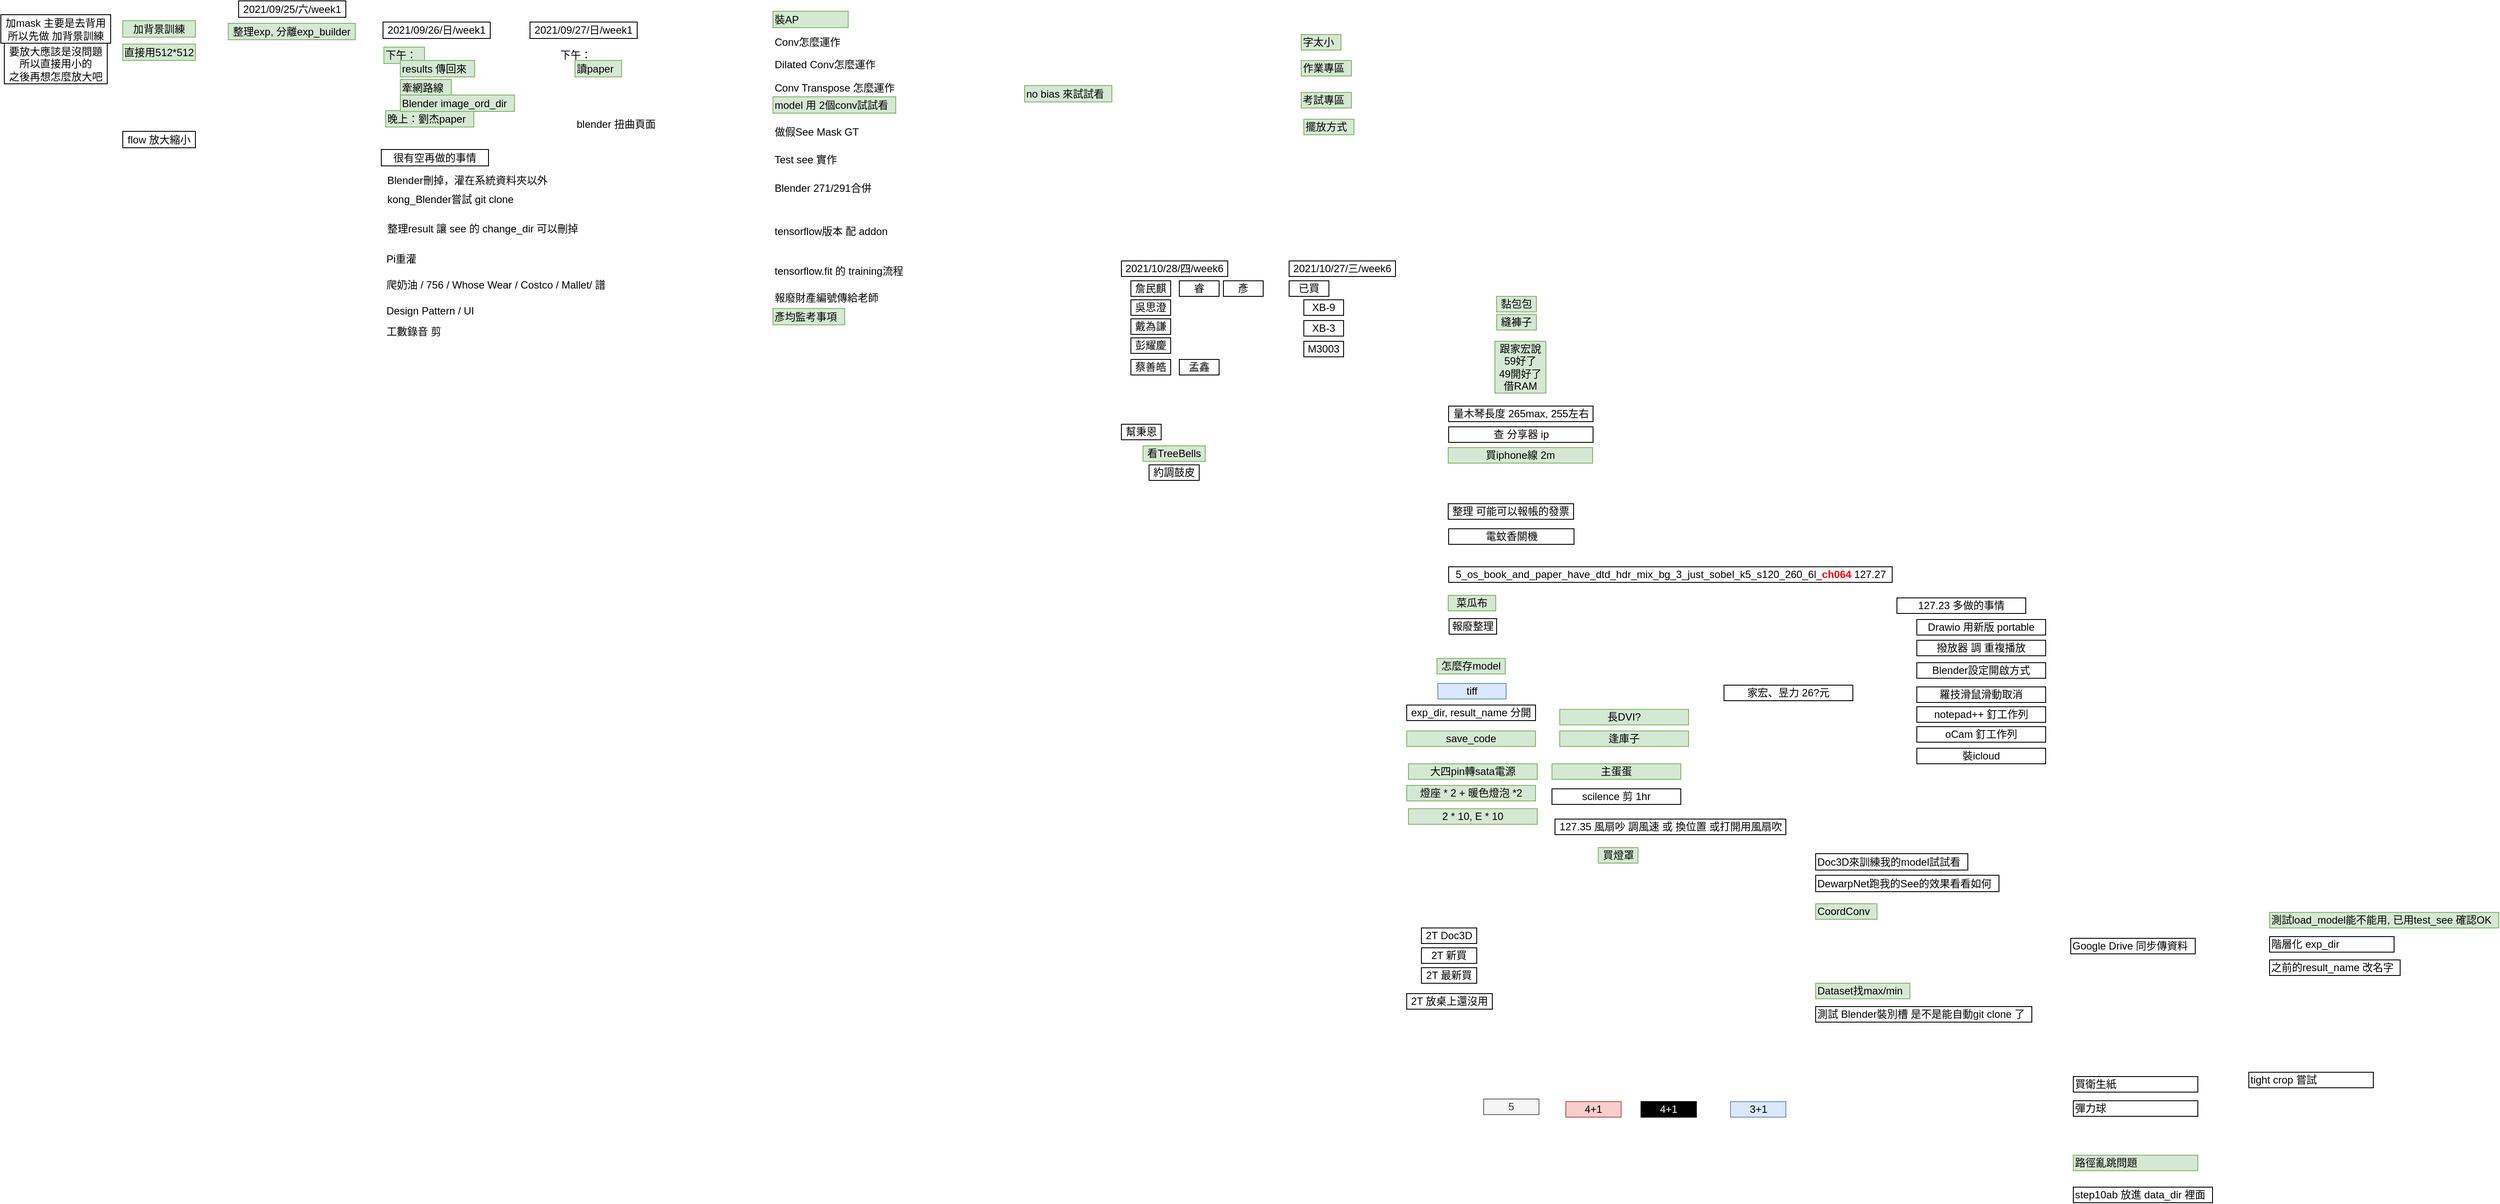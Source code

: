 <mxfile version="15.4.0" type="device"><diagram id="uDpxxkspIteosalT3DO5" name="第1頁"><mxGraphModel dx="1086" dy="806" grid="0" gridSize="1" guides="1" tooltips="1" connect="1" arrows="1" fold="1" page="1" pageScale="1" pageWidth="827" pageHeight="1169" math="0" shadow="0"><root><mxCell id="0"/><mxCell id="1" parent="0"/><mxCell id="Za3MNvNCFRPRlyvjwcOU-1" value="flow 放大縮小" style="rounded=0;whiteSpace=wrap;html=1;" parent="1" vertex="1"><mxGeometry x="340" y="390" width="84" height="19" as="geometry"/></mxCell><mxCell id="Za3MNvNCFRPRlyvjwcOU-2" value="加背景訓練" style="rounded=0;whiteSpace=wrap;html=1;fillColor=#d5e8d4;strokeColor=#82b366;" parent="1" vertex="1"><mxGeometry x="340" y="262" width="84" height="19" as="geometry"/></mxCell><mxCell id="Za3MNvNCFRPRlyvjwcOU-3" value="直接用512*512" style="rounded=0;whiteSpace=wrap;html=1;fillColor=#d5e8d4;strokeColor=#82b366;" parent="1" vertex="1"><mxGeometry x="340" y="289" width="84" height="19" as="geometry"/></mxCell><mxCell id="Za3MNvNCFRPRlyvjwcOU-4" value="加mask 主要是去背用&lt;br&gt;所以先做 加背景訓練" style="rounded=0;whiteSpace=wrap;html=1;" parent="1" vertex="1"><mxGeometry x="199" y="255" width="127" height="33" as="geometry"/></mxCell><mxCell id="Za3MNvNCFRPRlyvjwcOU-5" value="要放大應該是沒問題&lt;br&gt;所以直接用小的&lt;br&gt;之後再想怎麼放大吧" style="rounded=0;whiteSpace=wrap;html=1;" parent="1" vertex="1"><mxGeometry x="203" y="288" width="119" height="47" as="geometry"/></mxCell><mxCell id="7-UM8-9DbwGqeUvCle2g-1" value="整理exp, 分離exp_builder" style="rounded=0;whiteSpace=wrap;html=1;fillColor=#d5e8d4;strokeColor=#82b366;" parent="1" vertex="1"><mxGeometry x="462" y="265" width="147" height="19" as="geometry"/></mxCell><mxCell id="YjZ_832kcg7ZtgB7gZkG-1" value="下午：" style="rounded=0;whiteSpace=wrap;html=1;align=left;strokeColor=#82b366;fillColor=#d5e8d4;" parent="1" vertex="1"><mxGeometry x="642" y="292.5" width="47" height="19" as="geometry"/></mxCell><mxCell id="YjZ_832kcg7ZtgB7gZkG-6" value="晚上：劉杰paper" style="rounded=0;whiteSpace=wrap;html=1;align=left;strokeColor=#82b366;fillColor=#d5e8d4;" parent="1" vertex="1"><mxGeometry x="644" y="366" width="102" height="19" as="geometry"/></mxCell><mxCell id="YjZ_832kcg7ZtgB7gZkG-8" value="2021/09/26/日/week1" style="rounded=0;whiteSpace=wrap;html=1;" parent="1" vertex="1"><mxGeometry x="641" y="263.5" width="124" height="19" as="geometry"/></mxCell><mxCell id="YjZ_832kcg7ZtgB7gZkG-10" value="2021/09/25/六/week1" style="rounded=0;whiteSpace=wrap;html=1;" parent="1" vertex="1"><mxGeometry x="474" y="239" width="124" height="19" as="geometry"/></mxCell><mxCell id="YjZ_832kcg7ZtgB7gZkG-12" value="results 傳回來" style="rounded=0;whiteSpace=wrap;html=1;align=left;strokeColor=#82b366;fillColor=#d5e8d4;" parent="1" vertex="1"><mxGeometry x="661" y="308" width="86" height="19" as="geometry"/></mxCell><mxCell id="YjZ_832kcg7ZtgB7gZkG-13" value="牽網路線" style="rounded=0;whiteSpace=wrap;html=1;align=left;strokeColor=#82b366;fillColor=#d5e8d4;" parent="1" vertex="1"><mxGeometry x="661" y="330" width="59" height="19" as="geometry"/></mxCell><mxCell id="YjZ_832kcg7ZtgB7gZkG-15" value="Blender image_ord_dir&lt;br&gt;" style="rounded=0;whiteSpace=wrap;html=1;align=left;strokeColor=#82b366;fillColor=#d5e8d4;" parent="1" vertex="1"><mxGeometry x="661" y="348" width="132" height="19" as="geometry"/></mxCell><mxCell id="8y5G4Q48BDgz61esXcCY-1" value="很有空再做的事情" style="rounded=0;whiteSpace=wrap;html=1;" parent="1" vertex="1"><mxGeometry x="639" y="411" width="124" height="19" as="geometry"/></mxCell><mxCell id="8y5G4Q48BDgz61esXcCY-2" value="Blender刪掉，灌在系統資料夾以外" style="rounded=0;whiteSpace=wrap;html=1;align=left;strokeColor=none;fillColor=none;" parent="1" vertex="1"><mxGeometry x="644" y="437" width="196" height="19" as="geometry"/></mxCell><mxCell id="8y5G4Q48BDgz61esXcCY-3" value="kong_Blender嘗試 git clone" style="rounded=0;whiteSpace=wrap;html=1;align=left;strokeColor=none;fillColor=none;" parent="1" vertex="1"><mxGeometry x="644" y="459" width="196" height="19" as="geometry"/></mxCell><mxCell id="8y5G4Q48BDgz61esXcCY-5" value="下午：" style="rounded=0;whiteSpace=wrap;html=1;align=left;strokeColor=none;fillColor=none;" parent="1" vertex="1"><mxGeometry x="844" y="292.5" width="47" height="19" as="geometry"/></mxCell><mxCell id="8y5G4Q48BDgz61esXcCY-7" value="2021/09/27/日/week1" style="rounded=0;whiteSpace=wrap;html=1;" parent="1" vertex="1"><mxGeometry x="811" y="263.5" width="124" height="19" as="geometry"/></mxCell><mxCell id="8y5G4Q48BDgz61esXcCY-8" value="讀paper" style="rounded=0;whiteSpace=wrap;html=1;align=left;strokeColor=#82b366;fillColor=#d5e8d4;" parent="1" vertex="1"><mxGeometry x="863" y="308" width="54" height="19" as="geometry"/></mxCell><mxCell id="hG3QWL95dXc5_kRR5VCE-1" value="整理result 讓 see 的 change_dir 可以刪掉" style="rounded=0;whiteSpace=wrap;html=1;align=left;strokeColor=none;fillColor=none;" parent="1" vertex="1"><mxGeometry x="644" y="493" width="232" height="19" as="geometry"/></mxCell><mxCell id="hG3QWL95dXc5_kRR5VCE-2" value="blender 扭曲頁面" style="rounded=0;whiteSpace=wrap;html=1;align=left;strokeColor=none;fillColor=none;" parent="1" vertex="1"><mxGeometry x="863" y="372" width="102" height="19" as="geometry"/></mxCell><mxCell id="-szhbY_fVIkYuJmN7N0B-1" value="model 用 2個conv試試看" style="rounded=0;whiteSpace=wrap;html=1;align=left;strokeColor=#82b366;fillColor=#d5e8d4;" parent="1" vertex="1"><mxGeometry x="1092" y="350" width="142" height="19" as="geometry"/></mxCell><mxCell id="-szhbY_fVIkYuJmN7N0B-2" value="Pi重灌" style="rounded=0;whiteSpace=wrap;html=1;align=left;strokeColor=none;fillColor=none;" parent="1" vertex="1"><mxGeometry x="643" y="528" width="46" height="19" as="geometry"/></mxCell><mxCell id="-szhbY_fVIkYuJmN7N0B-3" value="爬奶油 / 756 / Whose Wear / Costco / Mallet/ 譜" style="rounded=0;whiteSpace=wrap;html=1;align=left;strokeColor=none;fillColor=none;" parent="1" vertex="1"><mxGeometry x="643" y="558" width="264" height="19" as="geometry"/></mxCell><mxCell id="-szhbY_fVIkYuJmN7N0B-4" value="Design Pattern / UI&amp;nbsp;" style="rounded=0;whiteSpace=wrap;html=1;align=left;strokeColor=none;fillColor=none;" parent="1" vertex="1"><mxGeometry x="643" y="588" width="264" height="19" as="geometry"/></mxCell><mxCell id="-szhbY_fVIkYuJmN7N0B-5" value="工數錄音 剪" style="rounded=0;whiteSpace=wrap;html=1;align=left;strokeColor=none;fillColor=none;" parent="1" vertex="1"><mxGeometry x="643" y="612" width="264" height="19" as="geometry"/></mxCell><mxCell id="-szhbY_fVIkYuJmN7N0B-6" value="Conv怎麼運作" style="rounded=0;whiteSpace=wrap;html=1;align=left;strokeColor=none;fillColor=none;" parent="1" vertex="1"><mxGeometry x="1092" y="277" width="87" height="19" as="geometry"/></mxCell><mxCell id="-szhbY_fVIkYuJmN7N0B-7" value="Dilated Conv怎麼運作" style="rounded=0;whiteSpace=wrap;html=1;align=left;strokeColor=none;fillColor=none;" parent="1" vertex="1"><mxGeometry x="1092" y="303" width="128" height="19" as="geometry"/></mxCell><mxCell id="-szhbY_fVIkYuJmN7N0B-9" value="Conv Transpose 怎麼運作" style="rounded=0;whiteSpace=wrap;html=1;align=left;strokeColor=none;fillColor=none;" parent="1" vertex="1"><mxGeometry x="1092" y="330" width="150" height="19" as="geometry"/></mxCell><mxCell id="-szhbY_fVIkYuJmN7N0B-11" value="做假See Mask GT" style="rounded=0;whiteSpace=wrap;html=1;align=left;strokeColor=none;fillColor=none;" parent="1" vertex="1"><mxGeometry x="1092" y="381" width="108" height="19" as="geometry"/></mxCell><mxCell id="-szhbY_fVIkYuJmN7N0B-12" value="Test see 實作" style="rounded=0;whiteSpace=wrap;html=1;align=left;strokeColor=none;fillColor=none;" parent="1" vertex="1"><mxGeometry x="1092" y="413" width="83" height="19" as="geometry"/></mxCell><mxCell id="-szhbY_fVIkYuJmN7N0B-13" value="Blender 271/291合併" style="rounded=0;whiteSpace=wrap;html=1;align=left;strokeColor=none;fillColor=none;" parent="1" vertex="1"><mxGeometry x="1092" y="446" width="123" height="19" as="geometry"/></mxCell><mxCell id="-szhbY_fVIkYuJmN7N0B-14" value="tensorflow版本 配 addon" style="rounded=0;whiteSpace=wrap;html=1;align=left;strokeColor=none;fillColor=none;" parent="1" vertex="1"><mxGeometry x="1092" y="496" width="142" height="19" as="geometry"/></mxCell><mxCell id="-szhbY_fVIkYuJmN7N0B-16" value="tensorflow.fit 的 training流程" style="rounded=0;whiteSpace=wrap;html=1;align=left;strokeColor=none;fillColor=none;" parent="1" vertex="1"><mxGeometry x="1092" y="542" width="160" height="19" as="geometry"/></mxCell><mxCell id="-szhbY_fVIkYuJmN7N0B-18" value="報廢財產編號傳給老師" style="rounded=0;whiteSpace=wrap;html=1;align=left;strokeColor=none;fillColor=none;" parent="1" vertex="1"><mxGeometry x="1092" y="573" width="131" height="19" as="geometry"/></mxCell><mxCell id="-szhbY_fVIkYuJmN7N0B-19" value="彥均監考事項" style="rounded=0;whiteSpace=wrap;html=1;align=left;strokeColor=#82b366;fillColor=#d5e8d4;strokeWidth=1;" parent="1" vertex="1"><mxGeometry x="1092" y="595" width="83" height="19" as="geometry"/></mxCell><mxCell id="-szhbY_fVIkYuJmN7N0B-21" value="DewarpNet跑我的See的效果看看如何" style="rounded=0;whiteSpace=wrap;html=1;align=left;" parent="1" vertex="1"><mxGeometry x="2298" y="1251" width="212" height="19" as="geometry"/></mxCell><mxCell id="-szhbY_fVIkYuJmN7N0B-22" value="Doc3D來訓練我的model試試看" style="rounded=0;whiteSpace=wrap;html=1;align=left;" parent="1" vertex="1"><mxGeometry x="2298" y="1226" width="176" height="19" as="geometry"/></mxCell><mxCell id="-szhbY_fVIkYuJmN7N0B-23" value="no bias 來試試看" style="rounded=0;whiteSpace=wrap;html=1;align=left;strokeColor=#82b366;fillColor=#d5e8d4;" parent="1" vertex="1"><mxGeometry x="1383" y="337" width="101" height="19" as="geometry"/></mxCell><mxCell id="-szhbY_fVIkYuJmN7N0B-24" value="裝AP" style="rounded=0;whiteSpace=wrap;html=1;align=left;strokeColor=#82b366;fillColor=#d5e8d4;" parent="1" vertex="1"><mxGeometry x="1092" y="251" width="87" height="19" as="geometry"/></mxCell><mxCell id="-szhbY_fVIkYuJmN7N0B-25" value="字太小" style="rounded=0;whiteSpace=wrap;html=1;align=left;strokeColor=#82b366;fillColor=#d5e8d4;" parent="1" vertex="1"><mxGeometry x="1703" y="278" width="46" height="18" as="geometry"/></mxCell><mxCell id="-szhbY_fVIkYuJmN7N0B-26" value="作業專區&lt;br&gt;" style="rounded=0;whiteSpace=wrap;html=1;align=left;strokeColor=#82b366;fillColor=#d5e8d4;" parent="1" vertex="1"><mxGeometry x="1703" y="308" width="58" height="18" as="geometry"/></mxCell><mxCell id="-szhbY_fVIkYuJmN7N0B-27" value="考試專區" style="rounded=0;whiteSpace=wrap;html=1;align=left;strokeColor=#82b366;fillColor=#d5e8d4;" parent="1" vertex="1"><mxGeometry x="1703" y="345" width="58" height="18" as="geometry"/></mxCell><mxCell id="-szhbY_fVIkYuJmN7N0B-28" value="擺放方式" style="rounded=0;whiteSpace=wrap;html=1;align=left;strokeColor=#82b366;fillColor=#d5e8d4;" parent="1" vertex="1"><mxGeometry x="1706" y="376" width="58" height="18" as="geometry"/></mxCell><mxCell id="I0VZ1-hL09WGgIWcwjWX-1" value="吳思澄" style="rounded=0;whiteSpace=wrap;html=1;" parent="1" vertex="1"><mxGeometry x="1506" y="585" width="46" height="18" as="geometry"/></mxCell><mxCell id="I0VZ1-hL09WGgIWcwjWX-2" value="詹民麒" style="rounded=0;whiteSpace=wrap;html=1;" parent="1" vertex="1"><mxGeometry x="1506" y="563" width="46" height="18" as="geometry"/></mxCell><mxCell id="I0VZ1-hL09WGgIWcwjWX-3" value="戴為謙" style="rounded=0;whiteSpace=wrap;html=1;" parent="1" vertex="1"><mxGeometry x="1506" y="607" width="46" height="18" as="geometry"/></mxCell><mxCell id="I0VZ1-hL09WGgIWcwjWX-4" value="彭耀慶" style="rounded=0;whiteSpace=wrap;html=1;" parent="1" vertex="1"><mxGeometry x="1506" y="629" width="46" height="18" as="geometry"/></mxCell><mxCell id="I0VZ1-hL09WGgIWcwjWX-5" value="2021/10/28/四/week6" style="rounded=0;whiteSpace=wrap;html=1;" parent="1" vertex="1"><mxGeometry x="1495" y="540" width="123" height="18" as="geometry"/></mxCell><mxCell id="I0VZ1-hL09WGgIWcwjWX-6" value="2021/10/27/三/week6" style="rounded=0;whiteSpace=wrap;html=1;" parent="1" vertex="1"><mxGeometry x="1689" y="540" width="123" height="18" as="geometry"/></mxCell><mxCell id="I0VZ1-hL09WGgIWcwjWX-7" value="XB-9" style="rounded=0;whiteSpace=wrap;html=1;" parent="1" vertex="1"><mxGeometry x="1706" y="585" width="46" height="18" as="geometry"/></mxCell><mxCell id="I0VZ1-hL09WGgIWcwjWX-8" value="XB-3" style="rounded=0;whiteSpace=wrap;html=1;" parent="1" vertex="1"><mxGeometry x="1706" y="609" width="46" height="18" as="geometry"/></mxCell><mxCell id="I0VZ1-hL09WGgIWcwjWX-9" value="M3003" style="rounded=0;whiteSpace=wrap;html=1;" parent="1" vertex="1"><mxGeometry x="1706" y="633" width="46" height="18" as="geometry"/></mxCell><mxCell id="I0VZ1-hL09WGgIWcwjWX-10" value="已買" style="rounded=0;whiteSpace=wrap;html=1;" parent="1" vertex="1"><mxGeometry x="1689" y="563" width="46" height="18" as="geometry"/></mxCell><mxCell id="I0VZ1-hL09WGgIWcwjWX-11" value="看TreeBells" style="rounded=0;whiteSpace=wrap;html=1;fillColor=#d5e8d4;strokeColor=#82b366;" parent="1" vertex="1"><mxGeometry x="1520" y="754" width="72" height="18" as="geometry"/></mxCell><mxCell id="I0VZ1-hL09WGgIWcwjWX-12" value="約調鼓皮" style="rounded=0;whiteSpace=wrap;html=1;" parent="1" vertex="1"><mxGeometry x="1527" y="776" width="58" height="18" as="geometry"/></mxCell><mxCell id="I0VZ1-hL09WGgIWcwjWX-13" value="幫秉恩" style="rounded=0;whiteSpace=wrap;html=1;" parent="1" vertex="1"><mxGeometry x="1495" y="729" width="46" height="18" as="geometry"/></mxCell><mxCell id="fPGKfaNQE9V1lWTOlZ2O-1" value="黏包包" style="rounded=0;whiteSpace=wrap;html=1;fillColor=#d5e8d4;strokeColor=#82b366;" parent="1" vertex="1"><mxGeometry x="1929" y="581" width="46" height="18" as="geometry"/></mxCell><mxCell id="fPGKfaNQE9V1lWTOlZ2O-2" value="縫褲子" style="rounded=0;whiteSpace=wrap;html=1;fillColor=#d5e8d4;strokeColor=#82b366;" parent="1" vertex="1"><mxGeometry x="1929" y="602" width="46" height="18" as="geometry"/></mxCell><mxCell id="fPGKfaNQE9V1lWTOlZ2O-3" value="跟家宏說&lt;br&gt;59好了&lt;br&gt;49開好了&lt;br&gt;借RAM" style="rounded=0;whiteSpace=wrap;html=1;fillColor=#d5e8d4;strokeColor=#82b366;" parent="1" vertex="1"><mxGeometry x="1927" y="633" width="59" height="60" as="geometry"/></mxCell><mxCell id="fPGKfaNQE9V1lWTOlZ2O-4" value="量木琴長度 265max, 255左右" style="rounded=0;whiteSpace=wrap;html=1;" parent="1" vertex="1"><mxGeometry x="1873.5" y="708" width="167" height="18" as="geometry"/></mxCell><mxCell id="fPGKfaNQE9V1lWTOlZ2O-5" value="查 分享器 ip" style="rounded=0;whiteSpace=wrap;html=1;" parent="1" vertex="1"><mxGeometry x="1873.5" y="732" width="167" height="18" as="geometry"/></mxCell><mxCell id="fPGKfaNQE9V1lWTOlZ2O-6" value="買iphone線 2m" style="rounded=0;whiteSpace=wrap;html=1;fillColor=#d5e8d4;strokeColor=#82b366;" parent="1" vertex="1"><mxGeometry x="1873" y="756" width="167" height="18" as="geometry"/></mxCell><mxCell id="QEmrz3CY0vpgoNMgtdOE-1" value="5_os_book_and_paper_have_dtd_hdr_mix_bg_3_just_sobel_k5_s120_260_6l_&lt;b&gt;&lt;font color=&quot;#ff0000&quot;&gt;ch064&lt;/font&gt;&lt;/b&gt; 127.27" style="rounded=0;whiteSpace=wrap;html=1;" parent="1" vertex="1"><mxGeometry x="1873.5" y="894" width="513" height="18" as="geometry"/></mxCell><mxCell id="QEmrz3CY0vpgoNMgtdOE-2" value="整理 可能可以報帳的發票" style="rounded=0;whiteSpace=wrap;html=1;" parent="1" vertex="1"><mxGeometry x="1873" y="821" width="145" height="18" as="geometry"/></mxCell><mxCell id="QEmrz3CY0vpgoNMgtdOE-3" value="電蚊香關機" style="rounded=0;whiteSpace=wrap;html=1;" parent="1" vertex="1"><mxGeometry x="1873.5" y="850" width="145" height="18" as="geometry"/></mxCell><mxCell id="Bo6K6HLFb34cklaW_hLP-1" value="蔡善皓" style="rounded=0;whiteSpace=wrap;html=1;" parent="1" vertex="1"><mxGeometry x="1506" y="654" width="46" height="18" as="geometry"/></mxCell><mxCell id="_4C3WFZaETXj_j84obfW-1" value="睿" style="rounded=0;whiteSpace=wrap;html=1;" parent="1" vertex="1"><mxGeometry x="1562" y="563" width="46" height="18" as="geometry"/></mxCell><mxCell id="_4C3WFZaETXj_j84obfW-2" value="孟鑫" style="rounded=0;whiteSpace=wrap;html=1;" parent="1" vertex="1"><mxGeometry x="1562" y="654" width="46" height="18" as="geometry"/></mxCell><mxCell id="XqHQxLnustpTSt6_s6o5-1" value="彥" style="rounded=0;whiteSpace=wrap;html=1;" parent="1" vertex="1"><mxGeometry x="1613" y="563" width="46" height="18" as="geometry"/></mxCell><mxCell id="dCTGMyUfsefNcdr5QJaF-1" value="菜瓜布" style="rounded=0;whiteSpace=wrap;html=1;fillColor=#d5e8d4;strokeColor=#82b366;" parent="1" vertex="1"><mxGeometry x="1873" y="927" width="55" height="18" as="geometry"/></mxCell><mxCell id="dCTGMyUfsefNcdr5QJaF-2" value="報廢整理" style="rounded=0;whiteSpace=wrap;html=1;" parent="1" vertex="1"><mxGeometry x="1874" y="954" width="55" height="18" as="geometry"/></mxCell><mxCell id="vY2FCdi__bd9QW5V62NL-1" value="怎麼存model" style="rounded=0;whiteSpace=wrap;html=1;fillColor=#d5e8d4;strokeColor=#82b366;" parent="1" vertex="1"><mxGeometry x="1860" y="1000" width="79" height="18" as="geometry"/></mxCell><mxCell id="dOgCvy92DnJN87wMGasZ-1" value="tiff" style="rounded=0;whiteSpace=wrap;html=1;fillColor=#dae8fc;strokeColor=#6c8ebf;" parent="1" vertex="1"><mxGeometry x="1861" y="1029" width="79" height="18" as="geometry"/></mxCell><mxCell id="dOgCvy92DnJN87wMGasZ-3" value="exp_dir, result_name 分開" style="rounded=0;whiteSpace=wrap;html=1;" parent="1" vertex="1"><mxGeometry x="1825" y="1054" width="149" height="18" as="geometry"/></mxCell><mxCell id="iKpveveqbpTPSAL2ZMRT-1" value="save_code" style="rounded=0;whiteSpace=wrap;html=1;fillColor=#d5e8d4;strokeColor=#82b366;" parent="1" vertex="1"><mxGeometry x="1825" y="1084" width="149" height="18" as="geometry"/></mxCell><mxCell id="LdQAi6jqKxuk1QBLoYY1-1" value="逢庫子" style="rounded=0;whiteSpace=wrap;html=1;fillColor=#d5e8d4;strokeColor=#82b366;" parent="1" vertex="1"><mxGeometry x="2002" y="1084" width="149" height="18" as="geometry"/></mxCell><mxCell id="xPXvLTB6MifNpNU-22o_-1" value="長DVI?" style="rounded=0;whiteSpace=wrap;html=1;fillColor=#d5e8d4;strokeColor=#82b366;" parent="1" vertex="1"><mxGeometry x="2002" y="1059" width="149" height="18" as="geometry"/></mxCell><mxCell id="TrfbtWyXk30ZJxiYt_8p-2" value="大四pin轉sata電源" style="rounded=0;whiteSpace=wrap;html=1;fillColor=#d5e8d4;strokeColor=#82b366;" parent="1" vertex="1"><mxGeometry x="1827" y="1122" width="149" height="18" as="geometry"/></mxCell><mxCell id="q8HTu3Boev2juC1MxxVq-1" value="燈座 * 2 + 暖色燈泡 *2" style="rounded=0;whiteSpace=wrap;html=1;fillColor=#d5e8d4;strokeColor=#82b366;" parent="1" vertex="1"><mxGeometry x="1825" y="1147" width="149" height="18" as="geometry"/></mxCell><mxCell id="q8HTu3Boev2juC1MxxVq-2" value="2 * 10, E * 10" style="rounded=0;whiteSpace=wrap;html=1;fillColor=#d5e8d4;strokeColor=#82b366;" parent="1" vertex="1"><mxGeometry x="1827" y="1174" width="149" height="18" as="geometry"/></mxCell><mxCell id="tsexRQnn-749T9InPbCh-2" value="主蛋蛋" style="rounded=0;whiteSpace=wrap;html=1;fillColor=#d5e8d4;strokeColor=#82b366;" parent="1" vertex="1"><mxGeometry x="1993" y="1122" width="149" height="18" as="geometry"/></mxCell><mxCell id="tsexRQnn-749T9InPbCh-4" value="scilence 剪 1hr" style="rounded=0;whiteSpace=wrap;html=1;" parent="1" vertex="1"><mxGeometry x="1993" y="1151" width="149" height="18" as="geometry"/></mxCell><mxCell id="tsexRQnn-749T9InPbCh-5" value="家宏、昱力 26?元" style="rounded=0;whiteSpace=wrap;html=1;" parent="1" vertex="1"><mxGeometry x="2192" y="1031" width="149" height="18" as="geometry"/></mxCell><mxCell id="tsexRQnn-749T9InPbCh-6" value="127.23 多做的事情" style="rounded=0;whiteSpace=wrap;html=1;" parent="1" vertex="1"><mxGeometry x="2392" y="930" width="149" height="18" as="geometry"/></mxCell><mxCell id="tsexRQnn-749T9InPbCh-7" value="Drawio 用新版 portable" style="rounded=0;whiteSpace=wrap;html=1;" parent="1" vertex="1"><mxGeometry x="2415" y="955" width="149" height="18" as="geometry"/></mxCell><mxCell id="ZOMazHKIba1eb9m_Hxli-1" value="127.35 風扇吵 調風速 或 換位置 或打開用風扇吹" style="rounded=0;whiteSpace=wrap;html=1;" parent="1" vertex="1"><mxGeometry x="1996.5" y="1186" width="267" height="18" as="geometry"/></mxCell><mxCell id="ZOMazHKIba1eb9m_Hxli-2" value="買燈罩" style="rounded=0;whiteSpace=wrap;html=1;fillColor=#d5e8d4;strokeColor=#82b366;" parent="1" vertex="1"><mxGeometry x="2046.5" y="1219" width="46" height="18" as="geometry"/></mxCell><mxCell id="ZOMazHKIba1eb9m_Hxli-3" value="撥放器 調 重複播放" style="rounded=0;whiteSpace=wrap;html=1;" parent="1" vertex="1"><mxGeometry x="2415" y="979" width="149" height="18" as="geometry"/></mxCell><mxCell id="ZOMazHKIba1eb9m_Hxli-4" value="2T Doc3D" style="rounded=0;whiteSpace=wrap;html=1;" parent="1" vertex="1"><mxGeometry x="1842" y="1312" width="64" height="18" as="geometry"/></mxCell><mxCell id="ZOMazHKIba1eb9m_Hxli-5" value="2T 新買" style="rounded=0;whiteSpace=wrap;html=1;" parent="1" vertex="1"><mxGeometry x="1842" y="1335" width="64" height="18" as="geometry"/></mxCell><mxCell id="ZOMazHKIba1eb9m_Hxli-6" value="2T 最新買" style="rounded=0;whiteSpace=wrap;html=1;" parent="1" vertex="1"><mxGeometry x="1842" y="1358" width="64" height="18" as="geometry"/></mxCell><mxCell id="ZOMazHKIba1eb9m_Hxli-7" value="2T 放桌上還沒用&lt;br&gt;" style="rounded=0;whiteSpace=wrap;html=1;" parent="1" vertex="1"><mxGeometry x="1825" y="1388" width="99" height="18" as="geometry"/></mxCell><mxCell id="ZOMazHKIba1eb9m_Hxli-8" value="5" style="rounded=0;whiteSpace=wrap;html=1;fillColor=#f5f5f5;strokeColor=#666666;fontColor=#333333;" parent="1" vertex="1"><mxGeometry x="1914" y="1510" width="64" height="18" as="geometry"/></mxCell><mxCell id="ZOMazHKIba1eb9m_Hxli-9" value="4+1" style="rounded=0;whiteSpace=wrap;html=1;fillColor=#f8cecc;strokeColor=#b85450;" parent="1" vertex="1"><mxGeometry x="2009" y="1513" width="64" height="18" as="geometry"/></mxCell><mxCell id="ZOMazHKIba1eb9m_Hxli-10" value="4+1" style="rounded=0;whiteSpace=wrap;html=1;fillColor=#000000;fontColor=#FFFFFF;" parent="1" vertex="1"><mxGeometry x="2096" y="1513" width="64" height="18" as="geometry"/></mxCell><mxCell id="ZOMazHKIba1eb9m_Hxli-11" value="3+1" style="rounded=0;whiteSpace=wrap;html=1;fillColor=#dae8fc;strokeColor=#6c8ebf;" parent="1" vertex="1"><mxGeometry x="2199.5" y="1513" width="64" height="18" as="geometry"/></mxCell><mxCell id="ZOMazHKIba1eb9m_Hxli-12" value="Blender設定開啟方式" style="rounded=0;whiteSpace=wrap;html=1;" parent="1" vertex="1"><mxGeometry x="2415" y="1005" width="149" height="18" as="geometry"/></mxCell><mxCell id="ZOMazHKIba1eb9m_Hxli-13" value="CoordConv" style="rounded=0;whiteSpace=wrap;html=1;align=left;fillColor=#d5e8d4;strokeColor=#82b366;" parent="1" vertex="1"><mxGeometry x="2298" y="1284" width="71" height="18" as="geometry"/></mxCell><mxCell id="ZOMazHKIba1eb9m_Hxli-14" value="Dataset找max/min" style="rounded=0;whiteSpace=wrap;html=1;align=left;fillColor=#d5e8d4;strokeColor=#82b366;" parent="1" vertex="1"><mxGeometry x="2298" y="1376" width="109" height="18" as="geometry"/></mxCell><mxCell id="ZOMazHKIba1eb9m_Hxli-15" value="測試load_model能不能用, 已用test_see 確認OK" style="rounded=0;whiteSpace=wrap;html=1;align=left;fillColor=#d5e8d4;strokeColor=#82b366;" parent="1" vertex="1"><mxGeometry x="2823" y="1294" width="265" height="18" as="geometry"/></mxCell><mxCell id="ZOMazHKIba1eb9m_Hxli-16" value="羅技滑鼠滑動取消" style="rounded=0;whiteSpace=wrap;html=1;" parent="1" vertex="1"><mxGeometry x="2415" y="1033" width="149" height="18" as="geometry"/></mxCell><mxCell id="ZOMazHKIba1eb9m_Hxli-17" value="測試 Blender裝別槽 是不是能自動git clone 了" style="rounded=0;whiteSpace=wrap;html=1;align=left;" parent="1" vertex="1"><mxGeometry x="2298" y="1403" width="250" height="18" as="geometry"/></mxCell><mxCell id="P21vKFEXy4GCOygFM2_O-2" value="Google Drive 同步傳資料" style="rounded=0;whiteSpace=wrap;html=1;align=left;" parent="1" vertex="1"><mxGeometry x="2593" y="1324" width="144" height="18" as="geometry"/></mxCell><mxCell id="YPRyxhlkr8Fl0pIq3DKo-1" value="買衛生紙" style="rounded=0;whiteSpace=wrap;html=1;align=left;" parent="1" vertex="1"><mxGeometry x="2596" y="1484" width="144" height="18" as="geometry"/></mxCell><mxCell id="YPRyxhlkr8Fl0pIq3DKo-2" value="彈力球" style="rounded=0;whiteSpace=wrap;html=1;align=left;" parent="1" vertex="1"><mxGeometry x="2596" y="1512" width="144" height="18" as="geometry"/></mxCell><mxCell id="YPRyxhlkr8Fl0pIq3DKo-3" value="notepad++ 釘工作列" style="rounded=0;whiteSpace=wrap;html=1;" parent="1" vertex="1"><mxGeometry x="2415" y="1056" width="149" height="18" as="geometry"/></mxCell><mxCell id="nXalmpZR4IJy-ZRCc58d-1" value="之前的result_name 改名字" style="rounded=0;whiteSpace=wrap;html=1;align=left;" parent="1" vertex="1"><mxGeometry x="2823" y="1349" width="151" height="18" as="geometry"/></mxCell><mxCell id="X45Si22F4h7ubMZwu2Ni-1" value="階層化 exp_dir&lt;br&gt;" style="rounded=0;whiteSpace=wrap;html=1;align=left;" parent="1" vertex="1"><mxGeometry x="2823" y="1322" width="144" height="18" as="geometry"/></mxCell><mxCell id="_W-9As8I0lEV-FE6-Aoj-1" value="路徑亂跳問題" style="rounded=0;whiteSpace=wrap;html=1;align=left;fillColor=#d5e8d4;strokeColor=#82b366;" parent="1" vertex="1"><mxGeometry x="2596" y="1575" width="144" height="18" as="geometry"/></mxCell><mxCell id="_W-9As8I0lEV-FE6-Aoj-2" value="tight crop 嘗試" style="rounded=0;whiteSpace=wrap;html=1;align=left;" parent="1" vertex="1"><mxGeometry x="2799" y="1479" width="144" height="18" as="geometry"/></mxCell><mxCell id="_W-9As8I0lEV-FE6-Aoj-4" value="oCam 釘工作列" style="rounded=0;whiteSpace=wrap;html=1;" parent="1" vertex="1"><mxGeometry x="2415" y="1079" width="149" height="18" as="geometry"/></mxCell><mxCell id="Yq04dcfdnYtgHwR9Y06N-1" value="裝icloud" style="rounded=0;whiteSpace=wrap;html=1;" parent="1" vertex="1"><mxGeometry x="2415" y="1104" width="149" height="18" as="geometry"/></mxCell><mxCell id="Yq04dcfdnYtgHwR9Y06N-2" value="step10ab 放進 data_dir 裡面" style="rounded=0;whiteSpace=wrap;html=1;align=left;" parent="1" vertex="1"><mxGeometry x="2596" y="1612" width="161" height="18" as="geometry"/></mxCell></root></mxGraphModel></diagram></mxfile>